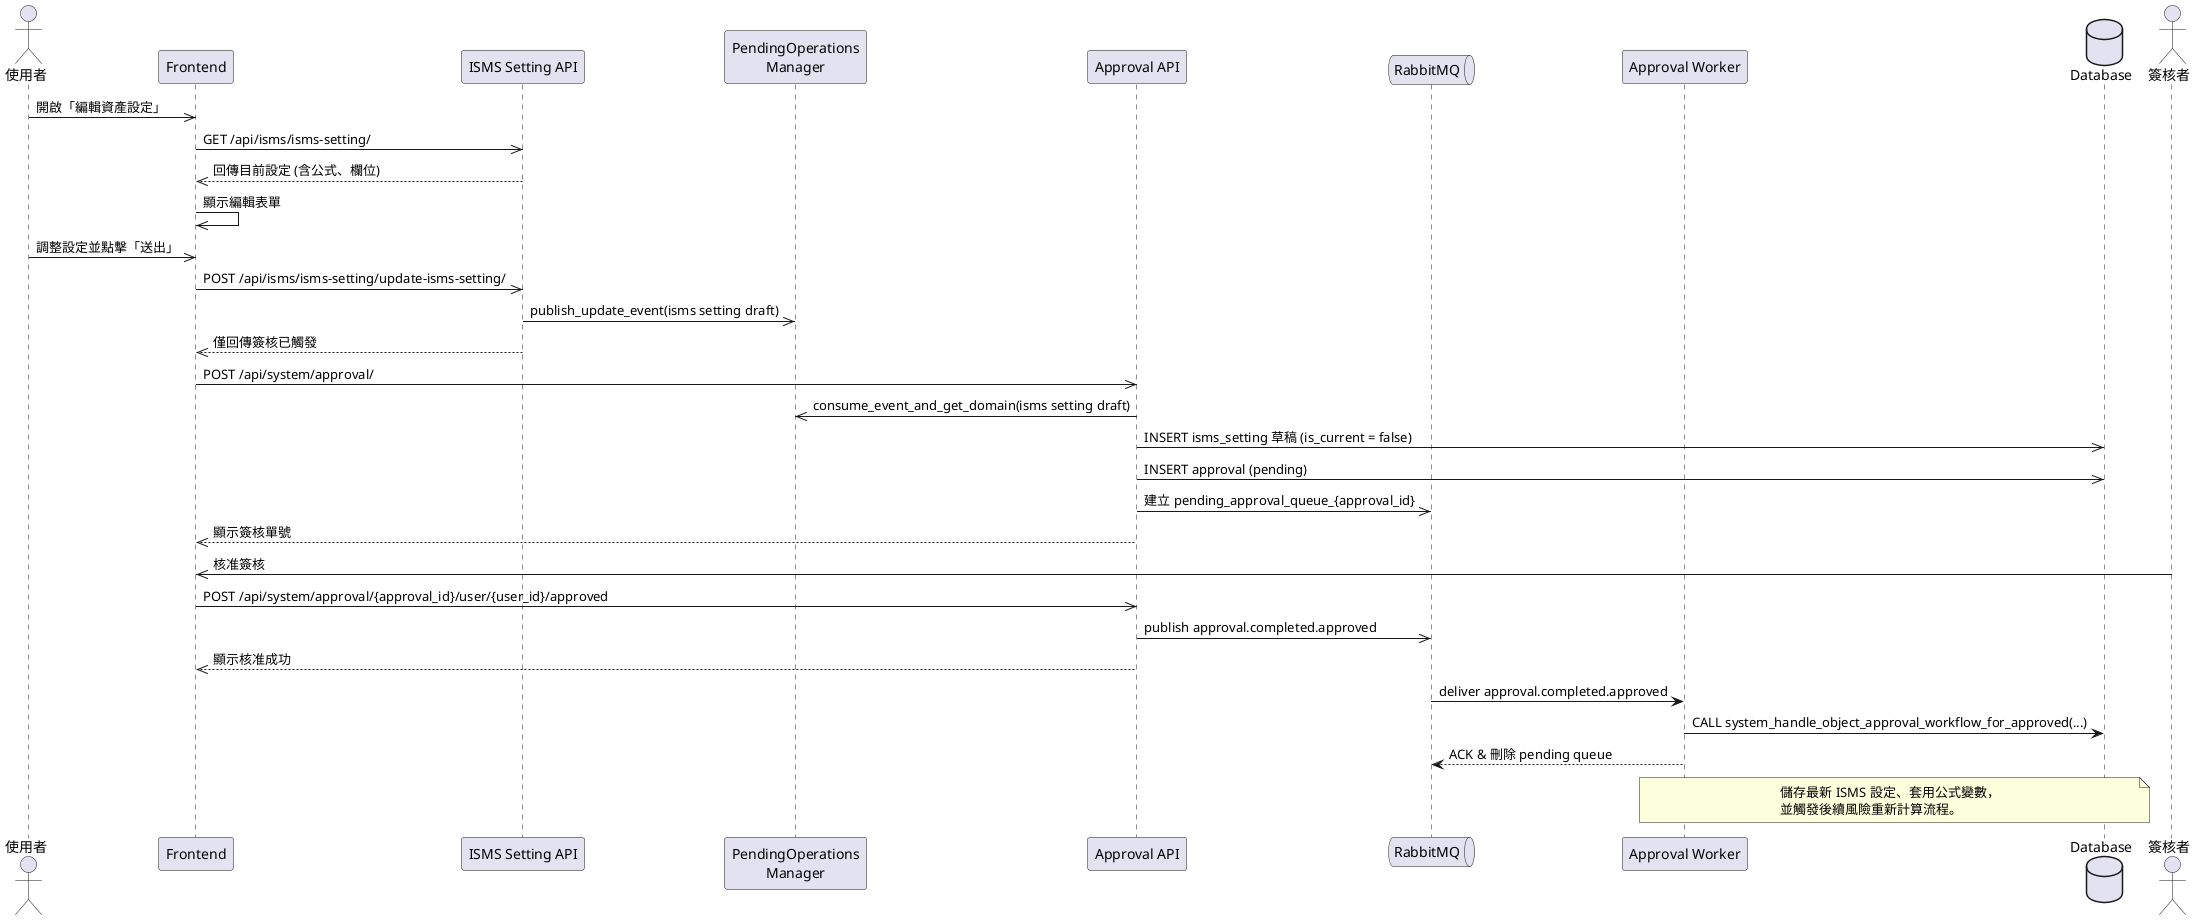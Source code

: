 @startuml

actor User as "使用者"
participant Frontend
participant "ISMS Setting API" as SettingAPI
participant "PendingOperations\nManager" as POM
participant "Approval API" as ApprovalAPI
queue "RabbitMQ" as MQ
participant "Approval Worker" as Worker
database Database

User ->> Frontend: 開啟「編輯資產設定」
Frontend ->> SettingAPI: GET /api/isms/isms-setting/
SettingAPI -->> Frontend: 回傳目前設定 (含公式、欄位)
Frontend ->> Frontend: 顯示編輯表單

User ->> Frontend: 調整設定並點擊「送出」
Frontend ->> SettingAPI: POST /api/isms/isms-setting/update-isms-setting/
SettingAPI ->> POM: publish_update_event(isms setting draft)
SettingAPI -->> Frontend: 僅回傳簽核已觸發

Frontend ->> ApprovalAPI: POST /api/system/approval/
ApprovalAPI ->> POM: consume_event_and_get_domain(isms setting draft)
ApprovalAPI ->> Database: INSERT isms_setting 草稿 (is_current = false)
ApprovalAPI ->> Database: INSERT approval (pending)
ApprovalAPI ->> MQ: 建立 pending_approval_queue_{approval_id}
ApprovalAPI -->> Frontend: 顯示簽核單號

actor Approver as "簽核者"
Approver ->> Frontend: 核准簽核
Frontend ->> ApprovalAPI: POST /api/system/approval/{approval_id}/user/{user_id}/approved
ApprovalAPI ->> MQ: publish approval.completed.approved
ApprovalAPI -->> Frontend: 顯示核准成功

MQ -> Worker: deliver approval.completed.approved
Worker -> Database: CALL system_handle_object_approval_workflow_for_approved(...)
Worker --> MQ: ACK & 刪除 pending queue

note over Worker, Database
  儲存最新 ISMS 設定、套用公式變數，
  並觸發後續風險重新計算流程。
end note

@enduml
